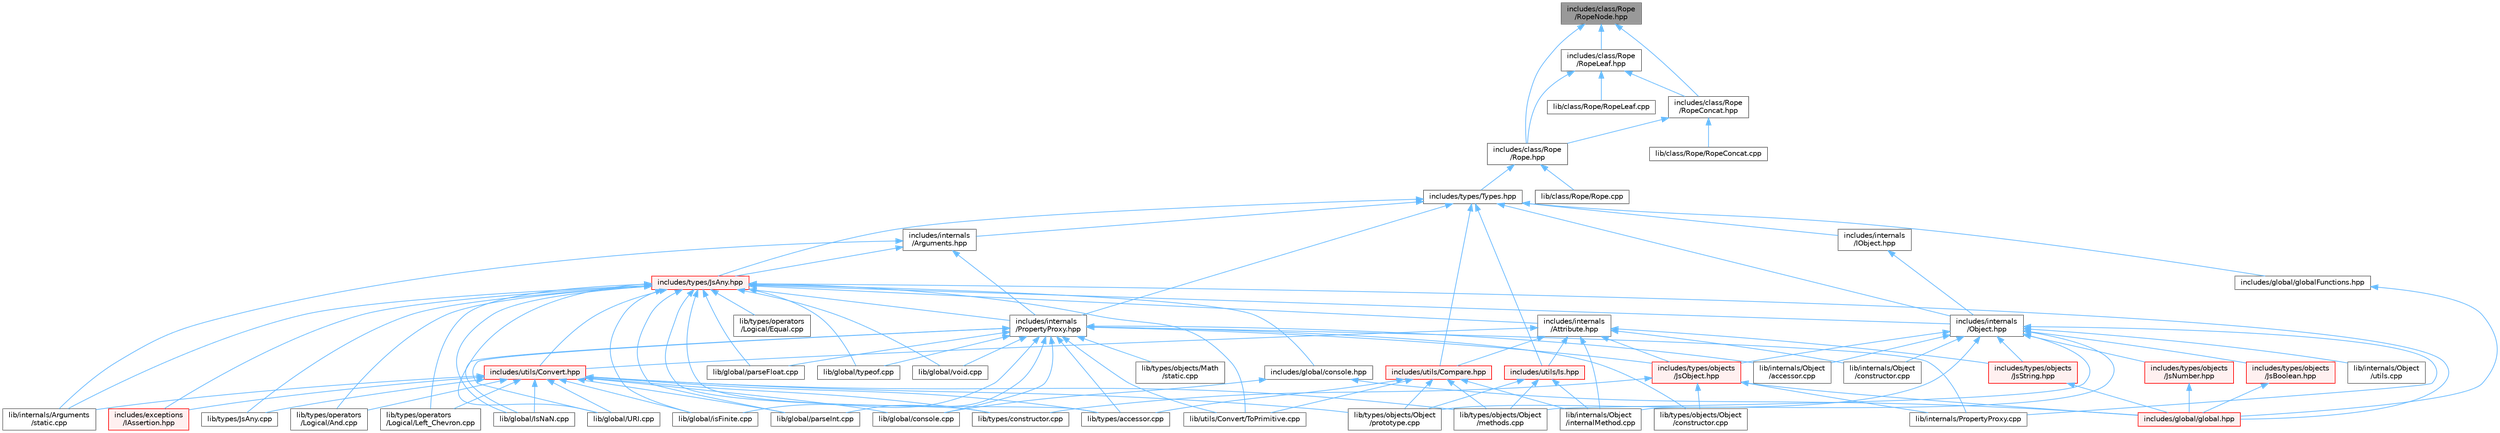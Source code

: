digraph "includes/class/Rope/RopeNode.hpp"
{
 // LATEX_PDF_SIZE
  bgcolor="transparent";
  edge [fontname=Helvetica,fontsize=10,labelfontname=Helvetica,labelfontsize=10];
  node [fontname=Helvetica,fontsize=10,shape=box,height=0.2,width=0.4];
  Node1 [id="Node000001",label="includes/class/Rope\l/RopeNode.hpp",height=0.2,width=0.4,color="gray40", fillcolor="grey60", style="filled", fontcolor="black",tooltip=" "];
  Node1 -> Node2 [id="edge1_Node000001_Node000002",dir="back",color="steelblue1",style="solid",tooltip=" "];
  Node2 [id="Node000002",label="includes/class/Rope\l/Rope.hpp",height=0.2,width=0.4,color="grey40", fillcolor="white", style="filled",URL="$Rope_8hpp.html",tooltip=" "];
  Node2 -> Node3 [id="edge2_Node000002_Node000003",dir="back",color="steelblue1",style="solid",tooltip=" "];
  Node3 [id="Node000003",label="includes/types/Types.hpp",height=0.2,width=0.4,color="grey40", fillcolor="white", style="filled",URL="$Types_8hpp.html",tooltip=" "];
  Node3 -> Node4 [id="edge3_Node000003_Node000004",dir="back",color="steelblue1",style="solid",tooltip=" "];
  Node4 [id="Node000004",label="includes/global/globalFunctions.hpp",height=0.2,width=0.4,color="grey40", fillcolor="white", style="filled",URL="$globalFunctions_8hpp.html",tooltip=" "];
  Node4 -> Node5 [id="edge4_Node000004_Node000005",dir="back",color="steelblue1",style="solid",tooltip=" "];
  Node5 [id="Node000005",label="includes/global/global.hpp",height=0.2,width=0.4,color="red", fillcolor="#FFF0F0", style="filled",URL="$global_8hpp.html",tooltip=" "];
  Node3 -> Node8 [id="edge5_Node000003_Node000008",dir="back",color="steelblue1",style="solid",tooltip=" "];
  Node8 [id="Node000008",label="includes/internals\l/Arguments.hpp",height=0.2,width=0.4,color="grey40", fillcolor="white", style="filled",URL="$Arguments_8hpp.html",tooltip=" "];
  Node8 -> Node9 [id="edge6_Node000008_Node000009",dir="back",color="steelblue1",style="solid",tooltip=" "];
  Node9 [id="Node000009",label="includes/internals\l/PropertyProxy.hpp",height=0.2,width=0.4,color="grey40", fillcolor="white", style="filled",URL="$PropertyProxy_8hpp.html",tooltip=" "];
  Node9 -> Node10 [id="edge7_Node000009_Node000010",dir="back",color="steelblue1",style="solid",tooltip=" "];
  Node10 [id="Node000010",label="includes/types/objects\l/JsObject.hpp",height=0.2,width=0.4,color="red", fillcolor="#FFF0F0", style="filled",URL="$JsObject_8hpp.html",tooltip=" "];
  Node10 -> Node5 [id="edge8_Node000010_Node000005",dir="back",color="steelblue1",style="solid",tooltip=" "];
  Node10 -> Node26 [id="edge9_Node000010_Node000026",dir="back",color="steelblue1",style="solid",tooltip=" "];
  Node26 [id="Node000026",label="lib/internals/PropertyProxy.cpp",height=0.2,width=0.4,color="grey40", fillcolor="white", style="filled",URL="$PropertyProxy_8cpp.html",tooltip=" "];
  Node10 -> Node27 [id="edge10_Node000010_Node000027",dir="back",color="steelblue1",style="solid",tooltip=" "];
  Node27 [id="Node000027",label="lib/types/constructor.cpp",height=0.2,width=0.4,color="grey40", fillcolor="white", style="filled",URL="$types_2constructor_8cpp.html",tooltip=" "];
  Node10 -> Node29 [id="edge11_Node000010_Node000029",dir="back",color="steelblue1",style="solid",tooltip=" "];
  Node29 [id="Node000029",label="lib/types/objects/Object\l/constructor.cpp",height=0.2,width=0.4,color="grey40", fillcolor="white", style="filled",URL="$types_2objects_2Object_2constructor_8cpp.html",tooltip=" "];
  Node9 -> Node34 [id="edge12_Node000009_Node000034",dir="back",color="steelblue1",style="solid",tooltip=" "];
  Node34 [id="Node000034",label="lib/global/IsNaN.cpp",height=0.2,width=0.4,color="grey40", fillcolor="white", style="filled",URL="$IsNaN_8cpp.html",tooltip=" "];
  Node9 -> Node35 [id="edge13_Node000009_Node000035",dir="back",color="steelblue1",style="solid",tooltip=" "];
  Node35 [id="Node000035",label="lib/global/URI.cpp",height=0.2,width=0.4,color="grey40", fillcolor="white", style="filled",URL="$URI_8cpp.html",tooltip=" "];
  Node9 -> Node36 [id="edge14_Node000009_Node000036",dir="back",color="steelblue1",style="solid",tooltip=" "];
  Node36 [id="Node000036",label="lib/global/console.cpp",height=0.2,width=0.4,color="grey40", fillcolor="white", style="filled",URL="$console_8cpp.html",tooltip=" "];
  Node9 -> Node37 [id="edge15_Node000009_Node000037",dir="back",color="steelblue1",style="solid",tooltip=" "];
  Node37 [id="Node000037",label="lib/global/isFinite.cpp",height=0.2,width=0.4,color="grey40", fillcolor="white", style="filled",URL="$isFinite_8cpp.html",tooltip=" "];
  Node9 -> Node38 [id="edge16_Node000009_Node000038",dir="back",color="steelblue1",style="solid",tooltip=" "];
  Node38 [id="Node000038",label="lib/global/parseFloat.cpp",height=0.2,width=0.4,color="grey40", fillcolor="white", style="filled",URL="$parseFloat_8cpp.html",tooltip=" "];
  Node9 -> Node39 [id="edge17_Node000009_Node000039",dir="back",color="steelblue1",style="solid",tooltip=" "];
  Node39 [id="Node000039",label="lib/global/parseInt.cpp",height=0.2,width=0.4,color="grey40", fillcolor="white", style="filled",URL="$parseInt_8cpp.html",tooltip=" "];
  Node9 -> Node40 [id="edge18_Node000009_Node000040",dir="back",color="steelblue1",style="solid",tooltip=" "];
  Node40 [id="Node000040",label="lib/global/typeof.cpp",height=0.2,width=0.4,color="grey40", fillcolor="white", style="filled",URL="$typeof_8cpp.html",tooltip=" "];
  Node9 -> Node41 [id="edge19_Node000009_Node000041",dir="back",color="steelblue1",style="solid",tooltip=" "];
  Node41 [id="Node000041",label="lib/global/void.cpp",height=0.2,width=0.4,color="grey40", fillcolor="white", style="filled",URL="$void_8cpp.html",tooltip=" "];
  Node9 -> Node42 [id="edge20_Node000009_Node000042",dir="back",color="steelblue1",style="solid",tooltip=" "];
  Node42 [id="Node000042",label="lib/internals/Object\l/accessor.cpp",height=0.2,width=0.4,color="grey40", fillcolor="white", style="filled",URL="$internals_2Object_2accessor_8cpp.html",tooltip=" "];
  Node9 -> Node26 [id="edge21_Node000009_Node000026",dir="back",color="steelblue1",style="solid",tooltip=" "];
  Node9 -> Node15 [id="edge22_Node000009_Node000015",dir="back",color="steelblue1",style="solid",tooltip=" "];
  Node15 [id="Node000015",label="lib/types/accessor.cpp",height=0.2,width=0.4,color="grey40", fillcolor="white", style="filled",URL="$types_2accessor_8cpp.html",tooltip=" "];
  Node9 -> Node43 [id="edge23_Node000009_Node000043",dir="back",color="steelblue1",style="solid",tooltip=" "];
  Node43 [id="Node000043",label="lib/types/objects/Math\l/static.cpp",height=0.2,width=0.4,color="grey40", fillcolor="white", style="filled",URL="$types_2objects_2Math_2static_8cpp.html",tooltip=" "];
  Node9 -> Node29 [id="edge24_Node000009_Node000029",dir="back",color="steelblue1",style="solid",tooltip=" "];
  Node9 -> Node44 [id="edge25_Node000009_Node000044",dir="back",color="steelblue1",style="solid",tooltip=" "];
  Node44 [id="Node000044",label="lib/utils/Convert/ToPrimitive.cpp",height=0.2,width=0.4,color="grey40", fillcolor="white", style="filled",URL="$ToPrimitive_8cpp.html",tooltip=" "];
  Node8 -> Node45 [id="edge26_Node000008_Node000045",dir="back",color="steelblue1",style="solid",tooltip=" "];
  Node45 [id="Node000045",label="includes/types/JsAny.hpp",height=0.2,width=0.4,color="red", fillcolor="#FFF0F0", style="filled",URL="$JsAny_8hpp.html",tooltip=" "];
  Node45 -> Node46 [id="edge27_Node000045_Node000046",dir="back",color="steelblue1",style="solid",tooltip=" "];
  Node46 [id="Node000046",label="includes/exceptions\l/IAssertion.hpp",height=0.2,width=0.4,color="red", fillcolor="#FFF0F0", style="filled",URL="$IAssertion_8hpp.html",tooltip=" "];
  Node45 -> Node49 [id="edge28_Node000045_Node000049",dir="back",color="steelblue1",style="solid",tooltip=" "];
  Node49 [id="Node000049",label="includes/global/console.hpp",height=0.2,width=0.4,color="grey40", fillcolor="white", style="filled",URL="$console_8hpp.html",tooltip=" "];
  Node49 -> Node5 [id="edge29_Node000049_Node000005",dir="back",color="steelblue1",style="solid",tooltip=" "];
  Node49 -> Node36 [id="edge30_Node000049_Node000036",dir="back",color="steelblue1",style="solid",tooltip=" "];
  Node45 -> Node5 [id="edge31_Node000045_Node000005",dir="back",color="steelblue1",style="solid",tooltip=" "];
  Node45 -> Node50 [id="edge32_Node000045_Node000050",dir="back",color="steelblue1",style="solid",tooltip=" "];
  Node50 [id="Node000050",label="includes/internals\l/Attribute.hpp",height=0.2,width=0.4,color="grey40", fillcolor="white", style="filled",URL="$Attribute_8hpp.html",tooltip=" "];
  Node50 -> Node10 [id="edge33_Node000050_Node000010",dir="back",color="steelblue1",style="solid",tooltip=" "];
  Node50 -> Node51 [id="edge34_Node000050_Node000051",dir="back",color="steelblue1",style="solid",tooltip=" "];
  Node51 [id="Node000051",label="includes/types/objects\l/JsString.hpp",height=0.2,width=0.4,color="red", fillcolor="#FFF0F0", style="filled",URL="$JsString_8hpp.html",tooltip=" "];
  Node51 -> Node5 [id="edge35_Node000051_Node000005",dir="back",color="steelblue1",style="solid",tooltip=" "];
  Node50 -> Node54 [id="edge36_Node000050_Node000054",dir="back",color="steelblue1",style="solid",tooltip=" "];
  Node54 [id="Node000054",label="includes/utils/Compare.hpp",height=0.2,width=0.4,color="red", fillcolor="#FFF0F0", style="filled",URL="$Compare_8hpp.html",tooltip=" "];
  Node54 -> Node55 [id="edge37_Node000054_Node000055",dir="back",color="steelblue1",style="solid",tooltip=" "];
  Node55 [id="Node000055",label="lib/internals/Object\l/internalMethod.cpp",height=0.2,width=0.4,color="grey40", fillcolor="white", style="filled",URL="$internalMethod_8cpp.html",tooltip=" "];
  Node54 -> Node15 [id="edge38_Node000054_Node000015",dir="back",color="steelblue1",style="solid",tooltip=" "];
  Node54 -> Node21 [id="edge39_Node000054_Node000021",dir="back",color="steelblue1",style="solid",tooltip=" "];
  Node21 [id="Node000021",label="lib/types/objects/Object\l/methods.cpp",height=0.2,width=0.4,color="grey40", fillcolor="white", style="filled",URL="$Object_2methods_8cpp.html",tooltip=" "];
  Node54 -> Node22 [id="edge40_Node000054_Node000022",dir="back",color="steelblue1",style="solid",tooltip=" "];
  Node22 [id="Node000022",label="lib/types/objects/Object\l/prototype.cpp",height=0.2,width=0.4,color="grey40", fillcolor="white", style="filled",URL="$Object_2prototype_8cpp.html",tooltip=" "];
  Node54 -> Node44 [id="edge41_Node000054_Node000044",dir="back",color="steelblue1",style="solid",tooltip=" "];
  Node50 -> Node56 [id="edge42_Node000050_Node000056",dir="back",color="steelblue1",style="solid",tooltip=" "];
  Node56 [id="Node000056",label="includes/utils/Convert.hpp",height=0.2,width=0.4,color="red", fillcolor="#FFF0F0", style="filled",URL="$Convert_8hpp.html",tooltip=" "];
  Node56 -> Node46 [id="edge43_Node000056_Node000046",dir="back",color="steelblue1",style="solid",tooltip=" "];
  Node56 -> Node34 [id="edge44_Node000056_Node000034",dir="back",color="steelblue1",style="solid",tooltip=" "];
  Node56 -> Node35 [id="edge45_Node000056_Node000035",dir="back",color="steelblue1",style="solid",tooltip=" "];
  Node56 -> Node36 [id="edge46_Node000056_Node000036",dir="back",color="steelblue1",style="solid",tooltip=" "];
  Node56 -> Node37 [id="edge47_Node000056_Node000037",dir="back",color="steelblue1",style="solid",tooltip=" "];
  Node56 -> Node39 [id="edge48_Node000056_Node000039",dir="back",color="steelblue1",style="solid",tooltip=" "];
  Node56 -> Node14 [id="edge49_Node000056_Node000014",dir="back",color="steelblue1",style="solid",tooltip=" "];
  Node14 [id="Node000014",label="lib/internals/Arguments\l/static.cpp",height=0.2,width=0.4,color="grey40", fillcolor="white", style="filled",URL="$internals_2Arguments_2static_8cpp.html",tooltip=" "];
  Node56 -> Node58 [id="edge50_Node000056_Node000058",dir="back",color="steelblue1",style="solid",tooltip=" "];
  Node58 [id="Node000058",label="lib/types/JsAny.cpp",height=0.2,width=0.4,color="grey40", fillcolor="white", style="filled",URL="$JsAny_8cpp.html",tooltip=" "];
  Node56 -> Node15 [id="edge51_Node000056_Node000015",dir="back",color="steelblue1",style="solid",tooltip=" "];
  Node56 -> Node27 [id="edge52_Node000056_Node000027",dir="back",color="steelblue1",style="solid",tooltip=" "];
  Node56 -> Node21 [id="edge53_Node000056_Node000021",dir="back",color="steelblue1",style="solid",tooltip=" "];
  Node56 -> Node22 [id="edge54_Node000056_Node000022",dir="back",color="steelblue1",style="solid",tooltip=" "];
  Node56 -> Node61 [id="edge55_Node000056_Node000061",dir="back",color="steelblue1",style="solid",tooltip=" "];
  Node61 [id="Node000061",label="lib/types/operators\l/Logical/And.cpp",height=0.2,width=0.4,color="grey40", fillcolor="white", style="filled",URL="$Logical_2And_8cpp.html",tooltip=" "];
  Node56 -> Node62 [id="edge56_Node000056_Node000062",dir="back",color="steelblue1",style="solid",tooltip=" "];
  Node62 [id="Node000062",label="lib/types/operators\l/Logical/Left_Chevron.cpp",height=0.2,width=0.4,color="grey40", fillcolor="white", style="filled",URL="$Logical_2Left__Chevron_8cpp.html",tooltip=" "];
  Node50 -> Node87 [id="edge57_Node000050_Node000087",dir="back",color="steelblue1",style="solid",tooltip=" "];
  Node87 [id="Node000087",label="includes/utils/Is.hpp",height=0.2,width=0.4,color="red", fillcolor="#FFF0F0", style="filled",URL="$Is_8hpp.html",tooltip=" "];
  Node87 -> Node55 [id="edge58_Node000087_Node000055",dir="back",color="steelblue1",style="solid",tooltip=" "];
  Node87 -> Node21 [id="edge59_Node000087_Node000021",dir="back",color="steelblue1",style="solid",tooltip=" "];
  Node87 -> Node22 [id="edge60_Node000087_Node000022",dir="back",color="steelblue1",style="solid",tooltip=" "];
  Node50 -> Node88 [id="edge61_Node000050_Node000088",dir="back",color="steelblue1",style="solid",tooltip=" "];
  Node88 [id="Node000088",label="lib/internals/Object\l/constructor.cpp",height=0.2,width=0.4,color="grey40", fillcolor="white", style="filled",URL="$internals_2Object_2constructor_8cpp.html",tooltip=" "];
  Node50 -> Node55 [id="edge62_Node000050_Node000055",dir="back",color="steelblue1",style="solid",tooltip=" "];
  Node45 -> Node89 [id="edge63_Node000045_Node000089",dir="back",color="steelblue1",style="solid",tooltip=" "];
  Node89 [id="Node000089",label="includes/internals\l/Object.hpp",height=0.2,width=0.4,color="grey40", fillcolor="white", style="filled",URL="$Object_8hpp.html",tooltip=" "];
  Node89 -> Node90 [id="edge64_Node000089_Node000090",dir="back",color="steelblue1",style="solid",tooltip=" "];
  Node90 [id="Node000090",label="includes/types/objects\l/JsBoolean.hpp",height=0.2,width=0.4,color="red", fillcolor="#FFF0F0", style="filled",URL="$JsBoolean_8hpp.html",tooltip=" "];
  Node90 -> Node5 [id="edge65_Node000090_Node000005",dir="back",color="steelblue1",style="solid",tooltip=" "];
  Node89 -> Node91 [id="edge66_Node000089_Node000091",dir="back",color="steelblue1",style="solid",tooltip=" "];
  Node91 [id="Node000091",label="includes/types/objects\l/JsNumber.hpp",height=0.2,width=0.4,color="red", fillcolor="#FFF0F0", style="filled",URL="$JsNumber_8hpp.html",tooltip=" "];
  Node91 -> Node5 [id="edge67_Node000091_Node000005",dir="back",color="steelblue1",style="solid",tooltip=" "];
  Node89 -> Node10 [id="edge68_Node000089_Node000010",dir="back",color="steelblue1",style="solid",tooltip=" "];
  Node89 -> Node51 [id="edge69_Node000089_Node000051",dir="back",color="steelblue1",style="solid",tooltip=" "];
  Node89 -> Node42 [id="edge70_Node000089_Node000042",dir="back",color="steelblue1",style="solid",tooltip=" "];
  Node89 -> Node88 [id="edge71_Node000089_Node000088",dir="back",color="steelblue1",style="solid",tooltip=" "];
  Node89 -> Node55 [id="edge72_Node000089_Node000055",dir="back",color="steelblue1",style="solid",tooltip=" "];
  Node89 -> Node92 [id="edge73_Node000089_Node000092",dir="back",color="steelblue1",style="solid",tooltip=" "];
  Node92 [id="Node000092",label="lib/internals/Object\l/utils.cpp",height=0.2,width=0.4,color="grey40", fillcolor="white", style="filled",URL="$utils_8cpp.html",tooltip=" "];
  Node89 -> Node26 [id="edge74_Node000089_Node000026",dir="back",color="steelblue1",style="solid",tooltip=" "];
  Node89 -> Node21 [id="edge75_Node000089_Node000021",dir="back",color="steelblue1",style="solid",tooltip=" "];
  Node89 -> Node22 [id="edge76_Node000089_Node000022",dir="back",color="steelblue1",style="solid",tooltip=" "];
  Node45 -> Node9 [id="edge77_Node000045_Node000009",dir="back",color="steelblue1",style="solid",tooltip=" "];
  Node45 -> Node56 [id="edge78_Node000045_Node000056",dir="back",color="steelblue1",style="solid",tooltip=" "];
  Node45 -> Node34 [id="edge79_Node000045_Node000034",dir="back",color="steelblue1",style="solid",tooltip=" "];
  Node45 -> Node35 [id="edge80_Node000045_Node000035",dir="back",color="steelblue1",style="solid",tooltip=" "];
  Node45 -> Node37 [id="edge81_Node000045_Node000037",dir="back",color="steelblue1",style="solid",tooltip=" "];
  Node45 -> Node38 [id="edge82_Node000045_Node000038",dir="back",color="steelblue1",style="solid",tooltip=" "];
  Node45 -> Node39 [id="edge83_Node000045_Node000039",dir="back",color="steelblue1",style="solid",tooltip=" "];
  Node45 -> Node40 [id="edge84_Node000045_Node000040",dir="back",color="steelblue1",style="solid",tooltip=" "];
  Node45 -> Node41 [id="edge85_Node000045_Node000041",dir="back",color="steelblue1",style="solid",tooltip=" "];
  Node45 -> Node14 [id="edge86_Node000045_Node000014",dir="back",color="steelblue1",style="solid",tooltip=" "];
  Node45 -> Node58 [id="edge87_Node000045_Node000058",dir="back",color="steelblue1",style="solid",tooltip=" "];
  Node45 -> Node15 [id="edge88_Node000045_Node000015",dir="back",color="steelblue1",style="solid",tooltip=" "];
  Node45 -> Node27 [id="edge89_Node000045_Node000027",dir="back",color="steelblue1",style="solid",tooltip=" "];
  Node45 -> Node61 [id="edge90_Node000045_Node000061",dir="back",color="steelblue1",style="solid",tooltip=" "];
  Node45 -> Node93 [id="edge91_Node000045_Node000093",dir="back",color="steelblue1",style="solid",tooltip=" "];
  Node93 [id="Node000093",label="lib/types/operators\l/Logical/Equal.cpp",height=0.2,width=0.4,color="grey40", fillcolor="white", style="filled",URL="$Equal_8cpp.html",tooltip=" "];
  Node45 -> Node62 [id="edge92_Node000045_Node000062",dir="back",color="steelblue1",style="solid",tooltip=" "];
  Node45 -> Node44 [id="edge93_Node000045_Node000044",dir="back",color="steelblue1",style="solid",tooltip=" "];
  Node8 -> Node14 [id="edge94_Node000008_Node000014",dir="back",color="steelblue1",style="solid",tooltip=" "];
  Node3 -> Node99 [id="edge95_Node000003_Node000099",dir="back",color="steelblue1",style="solid",tooltip=" "];
  Node99 [id="Node000099",label="includes/internals\l/IObject.hpp",height=0.2,width=0.4,color="grey40", fillcolor="white", style="filled",URL="$IObject_8hpp.html",tooltip=" "];
  Node99 -> Node89 [id="edge96_Node000099_Node000089",dir="back",color="steelblue1",style="solid",tooltip=" "];
  Node3 -> Node89 [id="edge97_Node000003_Node000089",dir="back",color="steelblue1",style="solid",tooltip=" "];
  Node3 -> Node9 [id="edge98_Node000003_Node000009",dir="back",color="steelblue1",style="solid",tooltip=" "];
  Node3 -> Node45 [id="edge99_Node000003_Node000045",dir="back",color="steelblue1",style="solid",tooltip=" "];
  Node3 -> Node54 [id="edge100_Node000003_Node000054",dir="back",color="steelblue1",style="solid",tooltip=" "];
  Node3 -> Node87 [id="edge101_Node000003_Node000087",dir="back",color="steelblue1",style="solid",tooltip=" "];
  Node2 -> Node100 [id="edge102_Node000002_Node000100",dir="back",color="steelblue1",style="solid",tooltip=" "];
  Node100 [id="Node000100",label="lib/class/Rope/Rope.cpp",height=0.2,width=0.4,color="grey40", fillcolor="white", style="filled",URL="$Rope_8cpp.html",tooltip=" "];
  Node1 -> Node101 [id="edge103_Node000001_Node000101",dir="back",color="steelblue1",style="solid",tooltip=" "];
  Node101 [id="Node000101",label="includes/class/Rope\l/RopeConcat.hpp",height=0.2,width=0.4,color="grey40", fillcolor="white", style="filled",URL="$RopeConcat_8hpp.html",tooltip=" "];
  Node101 -> Node2 [id="edge104_Node000101_Node000002",dir="back",color="steelblue1",style="solid",tooltip=" "];
  Node101 -> Node102 [id="edge105_Node000101_Node000102",dir="back",color="steelblue1",style="solid",tooltip=" "];
  Node102 [id="Node000102",label="lib/class/Rope/RopeConcat.cpp",height=0.2,width=0.4,color="grey40", fillcolor="white", style="filled",URL="$RopeConcat_8cpp.html",tooltip=" "];
  Node1 -> Node103 [id="edge106_Node000001_Node000103",dir="back",color="steelblue1",style="solid",tooltip=" "];
  Node103 [id="Node000103",label="includes/class/Rope\l/RopeLeaf.hpp",height=0.2,width=0.4,color="grey40", fillcolor="white", style="filled",URL="$RopeLeaf_8hpp.html",tooltip=" "];
  Node103 -> Node2 [id="edge107_Node000103_Node000002",dir="back",color="steelblue1",style="solid",tooltip=" "];
  Node103 -> Node101 [id="edge108_Node000103_Node000101",dir="back",color="steelblue1",style="solid",tooltip=" "];
  Node103 -> Node104 [id="edge109_Node000103_Node000104",dir="back",color="steelblue1",style="solid",tooltip=" "];
  Node104 [id="Node000104",label="lib/class/Rope/RopeLeaf.cpp",height=0.2,width=0.4,color="grey40", fillcolor="white", style="filled",URL="$RopeLeaf_8cpp.html",tooltip=" "];
}
